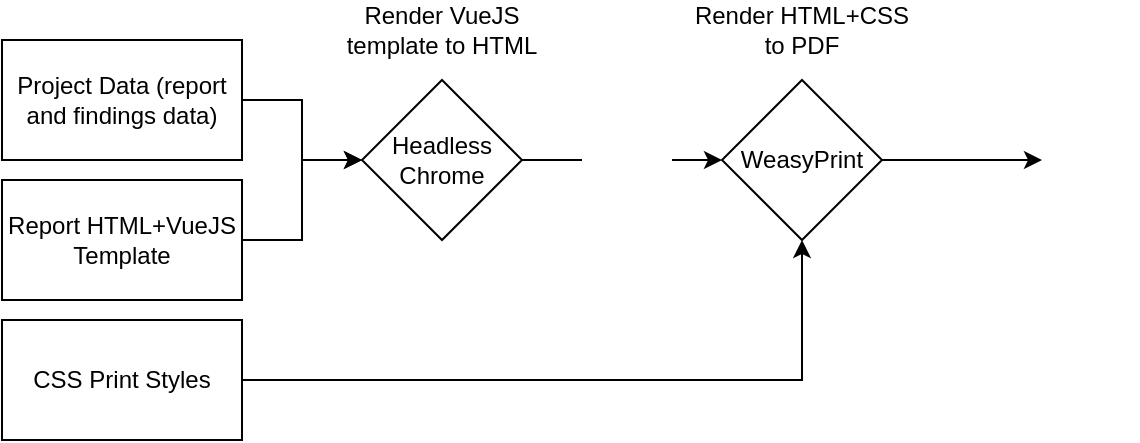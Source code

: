 <mxfile version="20.2.7" type="device"><diagram id="NZXDvTiALVU4SaHnlNr_" name="Seite-1"><mxGraphModel dx="1422" dy="795" grid="1" gridSize="10" guides="1" tooltips="1" connect="1" arrows="1" fold="1" page="1" pageScale="1" pageWidth="827" pageHeight="1169" math="0" shadow="0"><root><mxCell id="0"/><mxCell id="1" parent="0"/><mxCell id="7HEjf2OggylAVtO0UKab-5" style="edgeStyle=orthogonalEdgeStyle;rounded=0;orthogonalLoop=1;jettySize=auto;html=1;" edge="1" parent="1" source="7HEjf2OggylAVtO0UKab-1" target="7HEjf2OggylAVtO0UKab-3"><mxGeometry relative="1" as="geometry"/></mxCell><mxCell id="7HEjf2OggylAVtO0UKab-1" value="Report HTML+VueJS Template" style="rounded=0;whiteSpace=wrap;html=1;" vertex="1" parent="1"><mxGeometry x="110" y="260" width="120" height="60" as="geometry"/></mxCell><mxCell id="7HEjf2OggylAVtO0UKab-4" style="edgeStyle=orthogonalEdgeStyle;rounded=0;orthogonalLoop=1;jettySize=auto;html=1;" edge="1" parent="1" source="7HEjf2OggylAVtO0UKab-2" target="7HEjf2OggylAVtO0UKab-3"><mxGeometry relative="1" as="geometry"/></mxCell><mxCell id="7HEjf2OggylAVtO0UKab-2" value="Project Data (report and findings data)" style="rounded=0;whiteSpace=wrap;html=1;" vertex="1" parent="1"><mxGeometry x="110" y="190" width="120" height="60" as="geometry"/></mxCell><mxCell id="7HEjf2OggylAVtO0UKab-8" style="edgeStyle=orthogonalEdgeStyle;rounded=0;orthogonalLoop=1;jettySize=auto;html=1;entryX=0;entryY=0.5;entryDx=0;entryDy=0;startArrow=none;" edge="1" parent="1" source="7HEjf2OggylAVtO0UKab-18" target="7HEjf2OggylAVtO0UKab-7"><mxGeometry relative="1" as="geometry"><mxPoint x="443" y="250" as="sourcePoint"/></mxGeometry></mxCell><mxCell id="7HEjf2OggylAVtO0UKab-3" value="Headless Chrome" style="rhombus;whiteSpace=wrap;html=1;" vertex="1" parent="1"><mxGeometry x="290" y="210" width="80" height="80" as="geometry"/></mxCell><mxCell id="7HEjf2OggylAVtO0UKab-6" value="Render VueJS template to HTML" style="text;html=1;strokeColor=none;fillColor=none;align=center;verticalAlign=middle;whiteSpace=wrap;rounded=0;" vertex="1" parent="1"><mxGeometry x="280" y="170" width="100" height="30" as="geometry"/></mxCell><mxCell id="7HEjf2OggylAVtO0UKab-12" style="edgeStyle=orthogonalEdgeStyle;rounded=0;orthogonalLoop=1;jettySize=auto;html=1;" edge="1" parent="1" source="7HEjf2OggylAVtO0UKab-7" target="7HEjf2OggylAVtO0UKab-9"><mxGeometry relative="1" as="geometry"/></mxCell><mxCell id="7HEjf2OggylAVtO0UKab-7" value="WeasyPrint" style="rhombus;whiteSpace=wrap;html=1;" vertex="1" parent="1"><mxGeometry x="470" y="210" width="80" height="80" as="geometry"/></mxCell><mxCell id="7HEjf2OggylAVtO0UKab-9" value="" style="shape=image;html=1;verticalAlign=top;verticalLabelPosition=bottom;labelBackgroundColor=#ffffff;imageAspect=0;aspect=fixed;image=https://cdn1.iconfinder.com/data/icons/bootstrap-vol-3/16/filetype-pdf-128.png" vertex="1" parent="1"><mxGeometry x="630" y="226" width="48" height="48" as="geometry"/></mxCell><mxCell id="7HEjf2OggylAVtO0UKab-11" style="edgeStyle=orthogonalEdgeStyle;rounded=0;orthogonalLoop=1;jettySize=auto;html=1;entryX=0.5;entryY=1;entryDx=0;entryDy=0;" edge="1" parent="1" source="7HEjf2OggylAVtO0UKab-10" target="7HEjf2OggylAVtO0UKab-7"><mxGeometry relative="1" as="geometry"/></mxCell><mxCell id="7HEjf2OggylAVtO0UKab-10" value="CSS Print Styles" style="rounded=0;whiteSpace=wrap;html=1;" vertex="1" parent="1"><mxGeometry x="110" y="330" width="120" height="60" as="geometry"/></mxCell><mxCell id="7HEjf2OggylAVtO0UKab-14" value="Render HTML+CSS to PDF" style="text;html=1;strokeColor=none;fillColor=none;align=center;verticalAlign=middle;whiteSpace=wrap;rounded=0;labelBackgroundColor=default;fontColor=default;" vertex="1" parent="1"><mxGeometry x="455" y="170" width="110" height="30" as="geometry"/></mxCell><mxCell id="7HEjf2OggylAVtO0UKab-15" value="" style="edgeStyle=orthogonalEdgeStyle;rounded=0;orthogonalLoop=1;jettySize=auto;html=1;endArrow=none;" edge="1" parent="1" source="7HEjf2OggylAVtO0UKab-3" target="7HEjf2OggylAVtO0UKab-18"><mxGeometry relative="1" as="geometry"><mxPoint x="370" y="250" as="sourcePoint"/><mxPoint x="400" y="250" as="targetPoint"/></mxGeometry></mxCell><mxCell id="7HEjf2OggylAVtO0UKab-18" value="" style="shape=image;html=1;verticalAlign=top;verticalLabelPosition=bottom;labelBackgroundColor=#ffffff;imageAspect=0;aspect=fixed;image=https://cdn1.iconfinder.com/data/icons/bootstrap-vol-3/16/filetype-html-128.png;fontColor=default;" vertex="1" parent="1"><mxGeometry x="400" y="227.5" width="45" height="45" as="geometry"/></mxCell></root></mxGraphModel></diagram></mxfile>